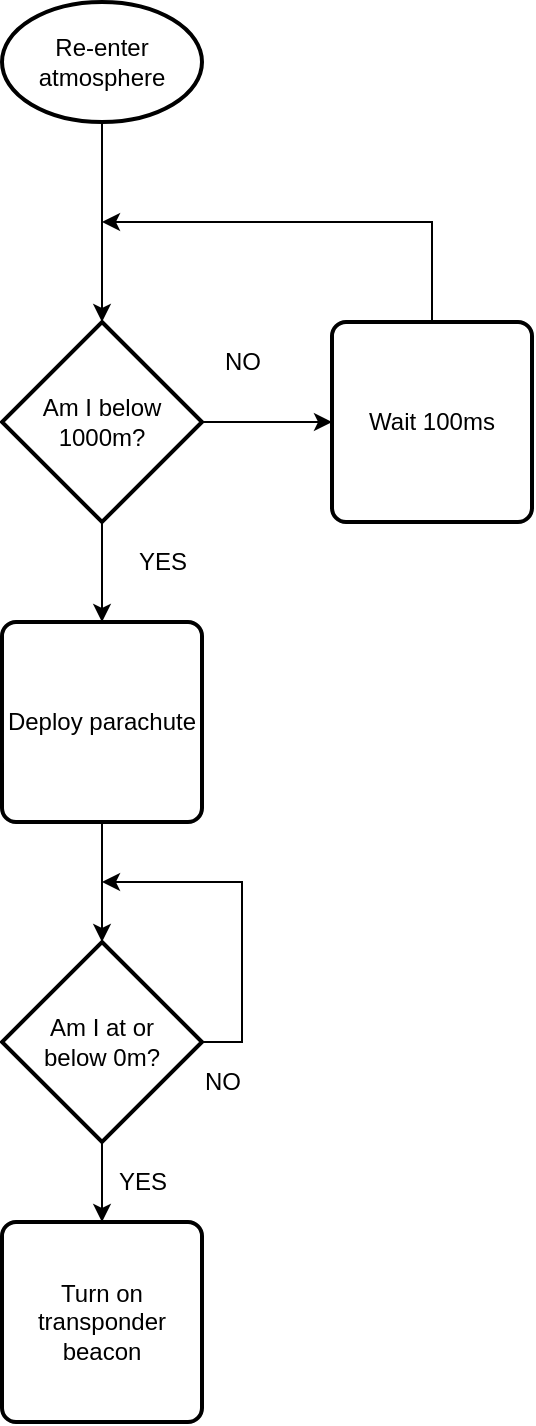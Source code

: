 <mxfile version="15.6.8" type="github">
  <diagram id="Mpn5DSs9-5wo9sW-4-BC" name="Page-1">
    <mxGraphModel dx="1422" dy="794" grid="1" gridSize="10" guides="1" tooltips="1" connect="1" arrows="1" fold="1" page="1" pageScale="1" pageWidth="850" pageHeight="1100" math="0" shadow="0">
      <root>
        <mxCell id="0" />
        <mxCell id="1" parent="0" />
        <mxCell id="P-HiO-SrmV6RSXvtt0F7-3" style="edgeStyle=orthogonalEdgeStyle;rounded=0;orthogonalLoop=1;jettySize=auto;html=1;exitX=1;exitY=0.5;exitDx=0;exitDy=0;exitPerimeter=0;entryX=0;entryY=0.5;entryDx=0;entryDy=0;" edge="1" parent="1" source="P-HiO-SrmV6RSXvtt0F7-1" target="P-HiO-SrmV6RSXvtt0F7-2">
          <mxGeometry relative="1" as="geometry" />
        </mxCell>
        <mxCell id="P-HiO-SrmV6RSXvtt0F7-7" style="edgeStyle=orthogonalEdgeStyle;rounded=0;orthogonalLoop=1;jettySize=auto;html=1;exitX=0.5;exitY=1;exitDx=0;exitDy=0;exitPerimeter=0;entryX=0.5;entryY=0;entryDx=0;entryDy=0;" edge="1" parent="1" source="P-HiO-SrmV6RSXvtt0F7-1" target="P-HiO-SrmV6RSXvtt0F7-6">
          <mxGeometry relative="1" as="geometry" />
        </mxCell>
        <mxCell id="P-HiO-SrmV6RSXvtt0F7-1" value="Am I below 1000m?" style="strokeWidth=2;html=1;shape=mxgraph.flowchart.decision;whiteSpace=wrap;" vertex="1" parent="1">
          <mxGeometry x="190" y="250" width="100" height="100" as="geometry" />
        </mxCell>
        <mxCell id="P-HiO-SrmV6RSXvtt0F7-5" style="edgeStyle=orthogonalEdgeStyle;rounded=0;orthogonalLoop=1;jettySize=auto;html=1;exitX=0.5;exitY=0;exitDx=0;exitDy=0;" edge="1" parent="1" source="P-HiO-SrmV6RSXvtt0F7-2">
          <mxGeometry relative="1" as="geometry">
            <mxPoint x="240" y="200" as="targetPoint" />
            <Array as="points">
              <mxPoint x="405" y="200" />
              <mxPoint x="240" y="200" />
            </Array>
          </mxGeometry>
        </mxCell>
        <mxCell id="P-HiO-SrmV6RSXvtt0F7-2" value="Wait 100ms" style="rounded=1;whiteSpace=wrap;html=1;absoluteArcSize=1;arcSize=14;strokeWidth=2;" vertex="1" parent="1">
          <mxGeometry x="355" y="250" width="100" height="100" as="geometry" />
        </mxCell>
        <mxCell id="P-HiO-SrmV6RSXvtt0F7-4" value="NO" style="text;html=1;align=center;verticalAlign=middle;resizable=0;points=[];autosize=1;strokeColor=none;fillColor=none;" vertex="1" parent="1">
          <mxGeometry x="295" y="260" width="30" height="20" as="geometry" />
        </mxCell>
        <mxCell id="P-HiO-SrmV6RSXvtt0F7-10" style="edgeStyle=orthogonalEdgeStyle;rounded=0;orthogonalLoop=1;jettySize=auto;html=1;exitX=0.5;exitY=1;exitDx=0;exitDy=0;entryX=0.5;entryY=0;entryDx=0;entryDy=0;entryPerimeter=0;" edge="1" parent="1" source="P-HiO-SrmV6RSXvtt0F7-6" target="P-HiO-SrmV6RSXvtt0F7-9">
          <mxGeometry relative="1" as="geometry" />
        </mxCell>
        <mxCell id="P-HiO-SrmV6RSXvtt0F7-6" value="Deploy parachute" style="rounded=1;whiteSpace=wrap;html=1;absoluteArcSize=1;arcSize=14;strokeWidth=2;" vertex="1" parent="1">
          <mxGeometry x="190" y="400" width="100" height="100" as="geometry" />
        </mxCell>
        <mxCell id="P-HiO-SrmV6RSXvtt0F7-8" value="YES" style="text;html=1;align=center;verticalAlign=middle;resizable=0;points=[];autosize=1;strokeColor=none;fillColor=none;" vertex="1" parent="1">
          <mxGeometry x="250" y="360" width="40" height="20" as="geometry" />
        </mxCell>
        <mxCell id="P-HiO-SrmV6RSXvtt0F7-14" style="edgeStyle=orthogonalEdgeStyle;rounded=0;orthogonalLoop=1;jettySize=auto;html=1;exitX=0.5;exitY=1;exitDx=0;exitDy=0;exitPerimeter=0;entryX=0.5;entryY=0;entryDx=0;entryDy=0;" edge="1" parent="1" source="P-HiO-SrmV6RSXvtt0F7-9" target="P-HiO-SrmV6RSXvtt0F7-13">
          <mxGeometry relative="1" as="geometry" />
        </mxCell>
        <mxCell id="P-HiO-SrmV6RSXvtt0F7-9" value="Am I at or &lt;br&gt;below 0m?" style="strokeWidth=2;html=1;shape=mxgraph.flowchart.decision;whiteSpace=wrap;" vertex="1" parent="1">
          <mxGeometry x="190" y="560" width="100" height="100" as="geometry" />
        </mxCell>
        <mxCell id="P-HiO-SrmV6RSXvtt0F7-11" style="edgeStyle=orthogonalEdgeStyle;rounded=0;orthogonalLoop=1;jettySize=auto;html=1;exitX=1;exitY=0.5;exitDx=0;exitDy=0;exitPerimeter=0;" edge="1" parent="1" source="P-HiO-SrmV6RSXvtt0F7-9">
          <mxGeometry relative="1" as="geometry">
            <mxPoint x="240" y="530" as="targetPoint" />
            <Array as="points">
              <mxPoint x="310" y="610" />
              <mxPoint x="310" y="530" />
            </Array>
          </mxGeometry>
        </mxCell>
        <mxCell id="P-HiO-SrmV6RSXvtt0F7-12" value="NO" style="text;html=1;align=center;verticalAlign=middle;resizable=0;points=[];autosize=1;strokeColor=none;fillColor=none;" vertex="1" parent="1">
          <mxGeometry x="285" y="620" width="30" height="20" as="geometry" />
        </mxCell>
        <mxCell id="P-HiO-SrmV6RSXvtt0F7-13" value="Turn on transponder beacon" style="rounded=1;whiteSpace=wrap;html=1;absoluteArcSize=1;arcSize=14;strokeWidth=2;" vertex="1" parent="1">
          <mxGeometry x="190" y="700" width="100" height="100" as="geometry" />
        </mxCell>
        <mxCell id="P-HiO-SrmV6RSXvtt0F7-15" value="YES" style="text;html=1;align=center;verticalAlign=middle;resizable=0;points=[];autosize=1;strokeColor=none;fillColor=none;" vertex="1" parent="1">
          <mxGeometry x="240" y="670" width="40" height="20" as="geometry" />
        </mxCell>
        <mxCell id="P-HiO-SrmV6RSXvtt0F7-17" style="edgeStyle=orthogonalEdgeStyle;rounded=0;orthogonalLoop=1;jettySize=auto;html=1;exitX=0.5;exitY=1;exitDx=0;exitDy=0;exitPerimeter=0;entryX=0.5;entryY=0;entryDx=0;entryDy=0;entryPerimeter=0;" edge="1" parent="1" source="P-HiO-SrmV6RSXvtt0F7-16" target="P-HiO-SrmV6RSXvtt0F7-1">
          <mxGeometry relative="1" as="geometry" />
        </mxCell>
        <mxCell id="P-HiO-SrmV6RSXvtt0F7-16" value="Re-enter atmosphere" style="strokeWidth=2;html=1;shape=mxgraph.flowchart.start_1;whiteSpace=wrap;" vertex="1" parent="1">
          <mxGeometry x="190" y="90" width="100" height="60" as="geometry" />
        </mxCell>
      </root>
    </mxGraphModel>
  </diagram>
</mxfile>
